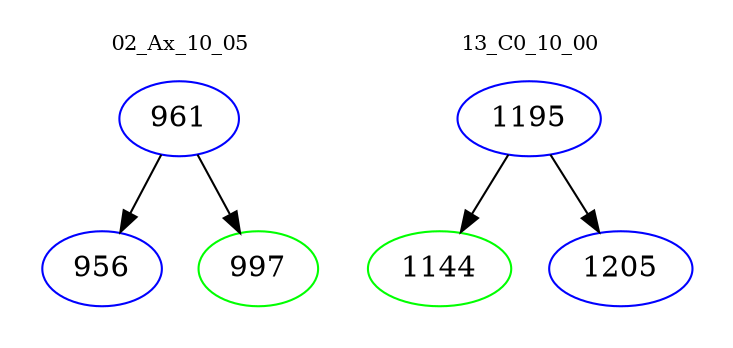 digraph{
subgraph cluster_0 {
color = white
label = "02_Ax_10_05";
fontsize=10;
T0_961 [label="961", color="blue"]
T0_961 -> T0_956 [color="black"]
T0_956 [label="956", color="blue"]
T0_961 -> T0_997 [color="black"]
T0_997 [label="997", color="green"]
}
subgraph cluster_1 {
color = white
label = "13_C0_10_00";
fontsize=10;
T1_1195 [label="1195", color="blue"]
T1_1195 -> T1_1144 [color="black"]
T1_1144 [label="1144", color="green"]
T1_1195 -> T1_1205 [color="black"]
T1_1205 [label="1205", color="blue"]
}
}
